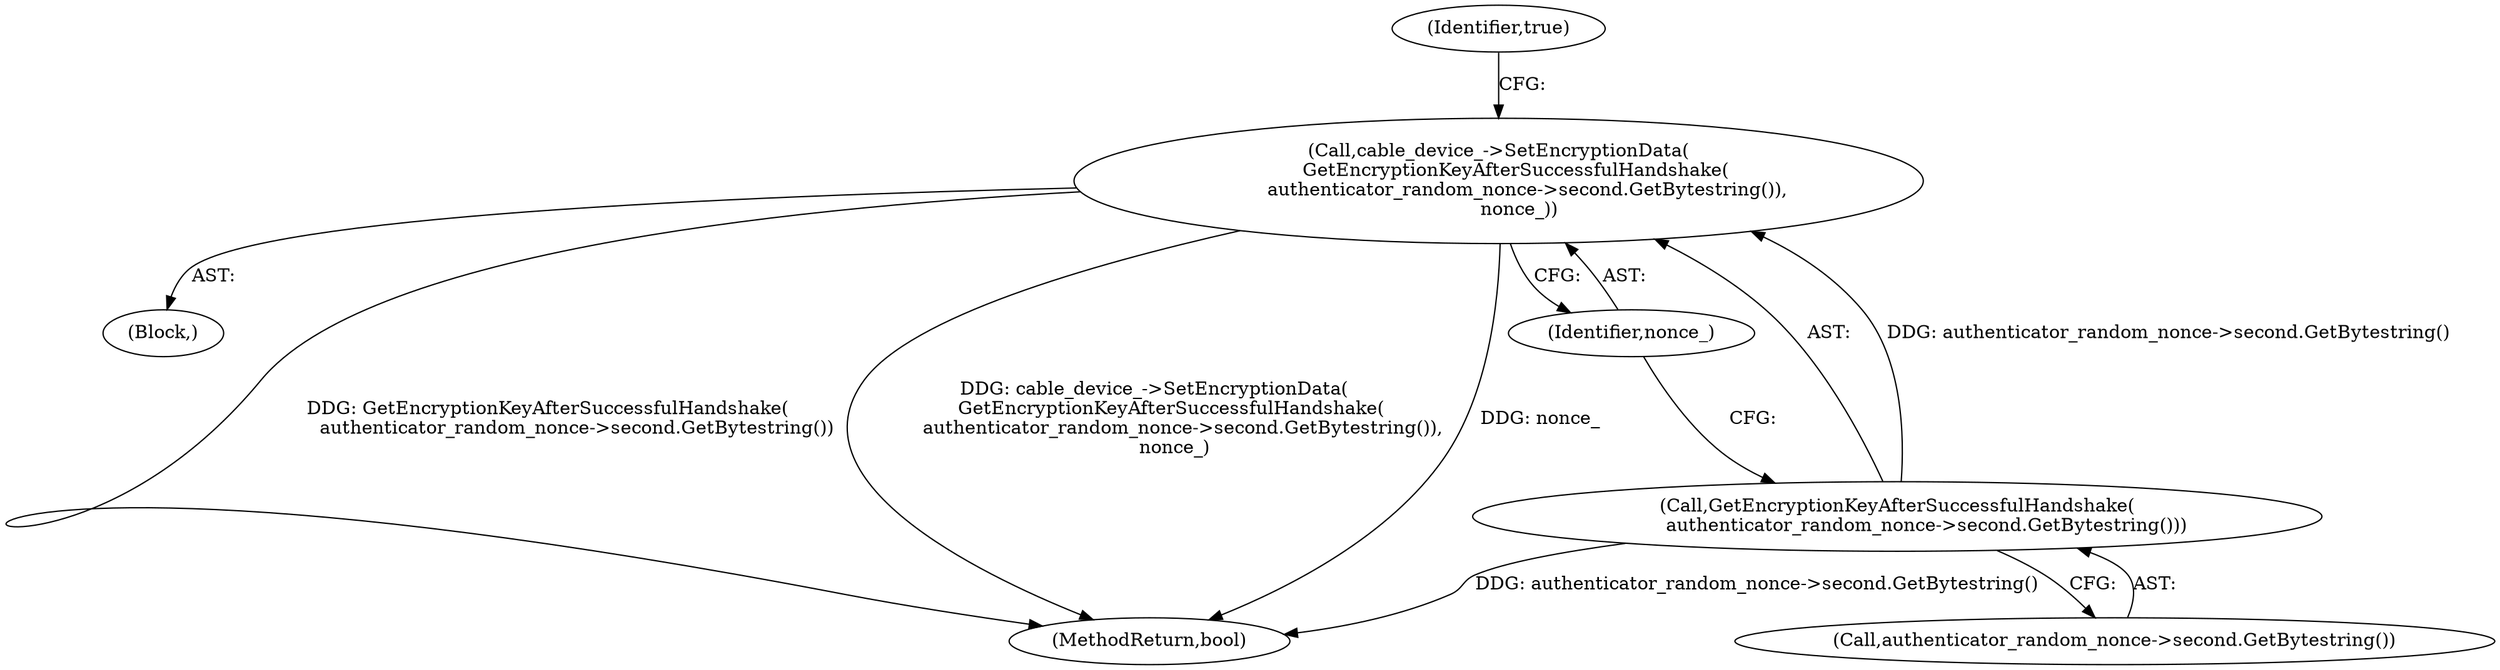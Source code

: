 digraph "0_Chrome_9cfe470d793da6e09b966d435c8fa2ba1625d5fe_0@API" {
"1000193" [label="(Call,cable_device_->SetEncryptionData(\n      GetEncryptionKeyAfterSuccessfulHandshake(\n          authenticator_random_nonce->second.GetBytestring()),\n       nonce_))"];
"1000194" [label="(Call,GetEncryptionKeyAfterSuccessfulHandshake(\n          authenticator_random_nonce->second.GetBytestring()))"];
"1000198" [label="(Identifier,true)"];
"1000102" [label="(Block,)"];
"1000199" [label="(MethodReturn,bool)"];
"1000195" [label="(Call,authenticator_random_nonce->second.GetBytestring())"];
"1000193" [label="(Call,cable_device_->SetEncryptionData(\n      GetEncryptionKeyAfterSuccessfulHandshake(\n          authenticator_random_nonce->second.GetBytestring()),\n       nonce_))"];
"1000194" [label="(Call,GetEncryptionKeyAfterSuccessfulHandshake(\n          authenticator_random_nonce->second.GetBytestring()))"];
"1000196" [label="(Identifier,nonce_)"];
"1000193" -> "1000102"  [label="AST: "];
"1000193" -> "1000196"  [label="CFG: "];
"1000194" -> "1000193"  [label="AST: "];
"1000196" -> "1000193"  [label="AST: "];
"1000198" -> "1000193"  [label="CFG: "];
"1000193" -> "1000199"  [label="DDG: GetEncryptionKeyAfterSuccessfulHandshake(\n          authenticator_random_nonce->second.GetBytestring())"];
"1000193" -> "1000199"  [label="DDG: cable_device_->SetEncryptionData(\n      GetEncryptionKeyAfterSuccessfulHandshake(\n          authenticator_random_nonce->second.GetBytestring()),\n       nonce_)"];
"1000193" -> "1000199"  [label="DDG: nonce_"];
"1000194" -> "1000193"  [label="DDG: authenticator_random_nonce->second.GetBytestring()"];
"1000194" -> "1000195"  [label="CFG: "];
"1000195" -> "1000194"  [label="AST: "];
"1000196" -> "1000194"  [label="CFG: "];
"1000194" -> "1000199"  [label="DDG: authenticator_random_nonce->second.GetBytestring()"];
}
